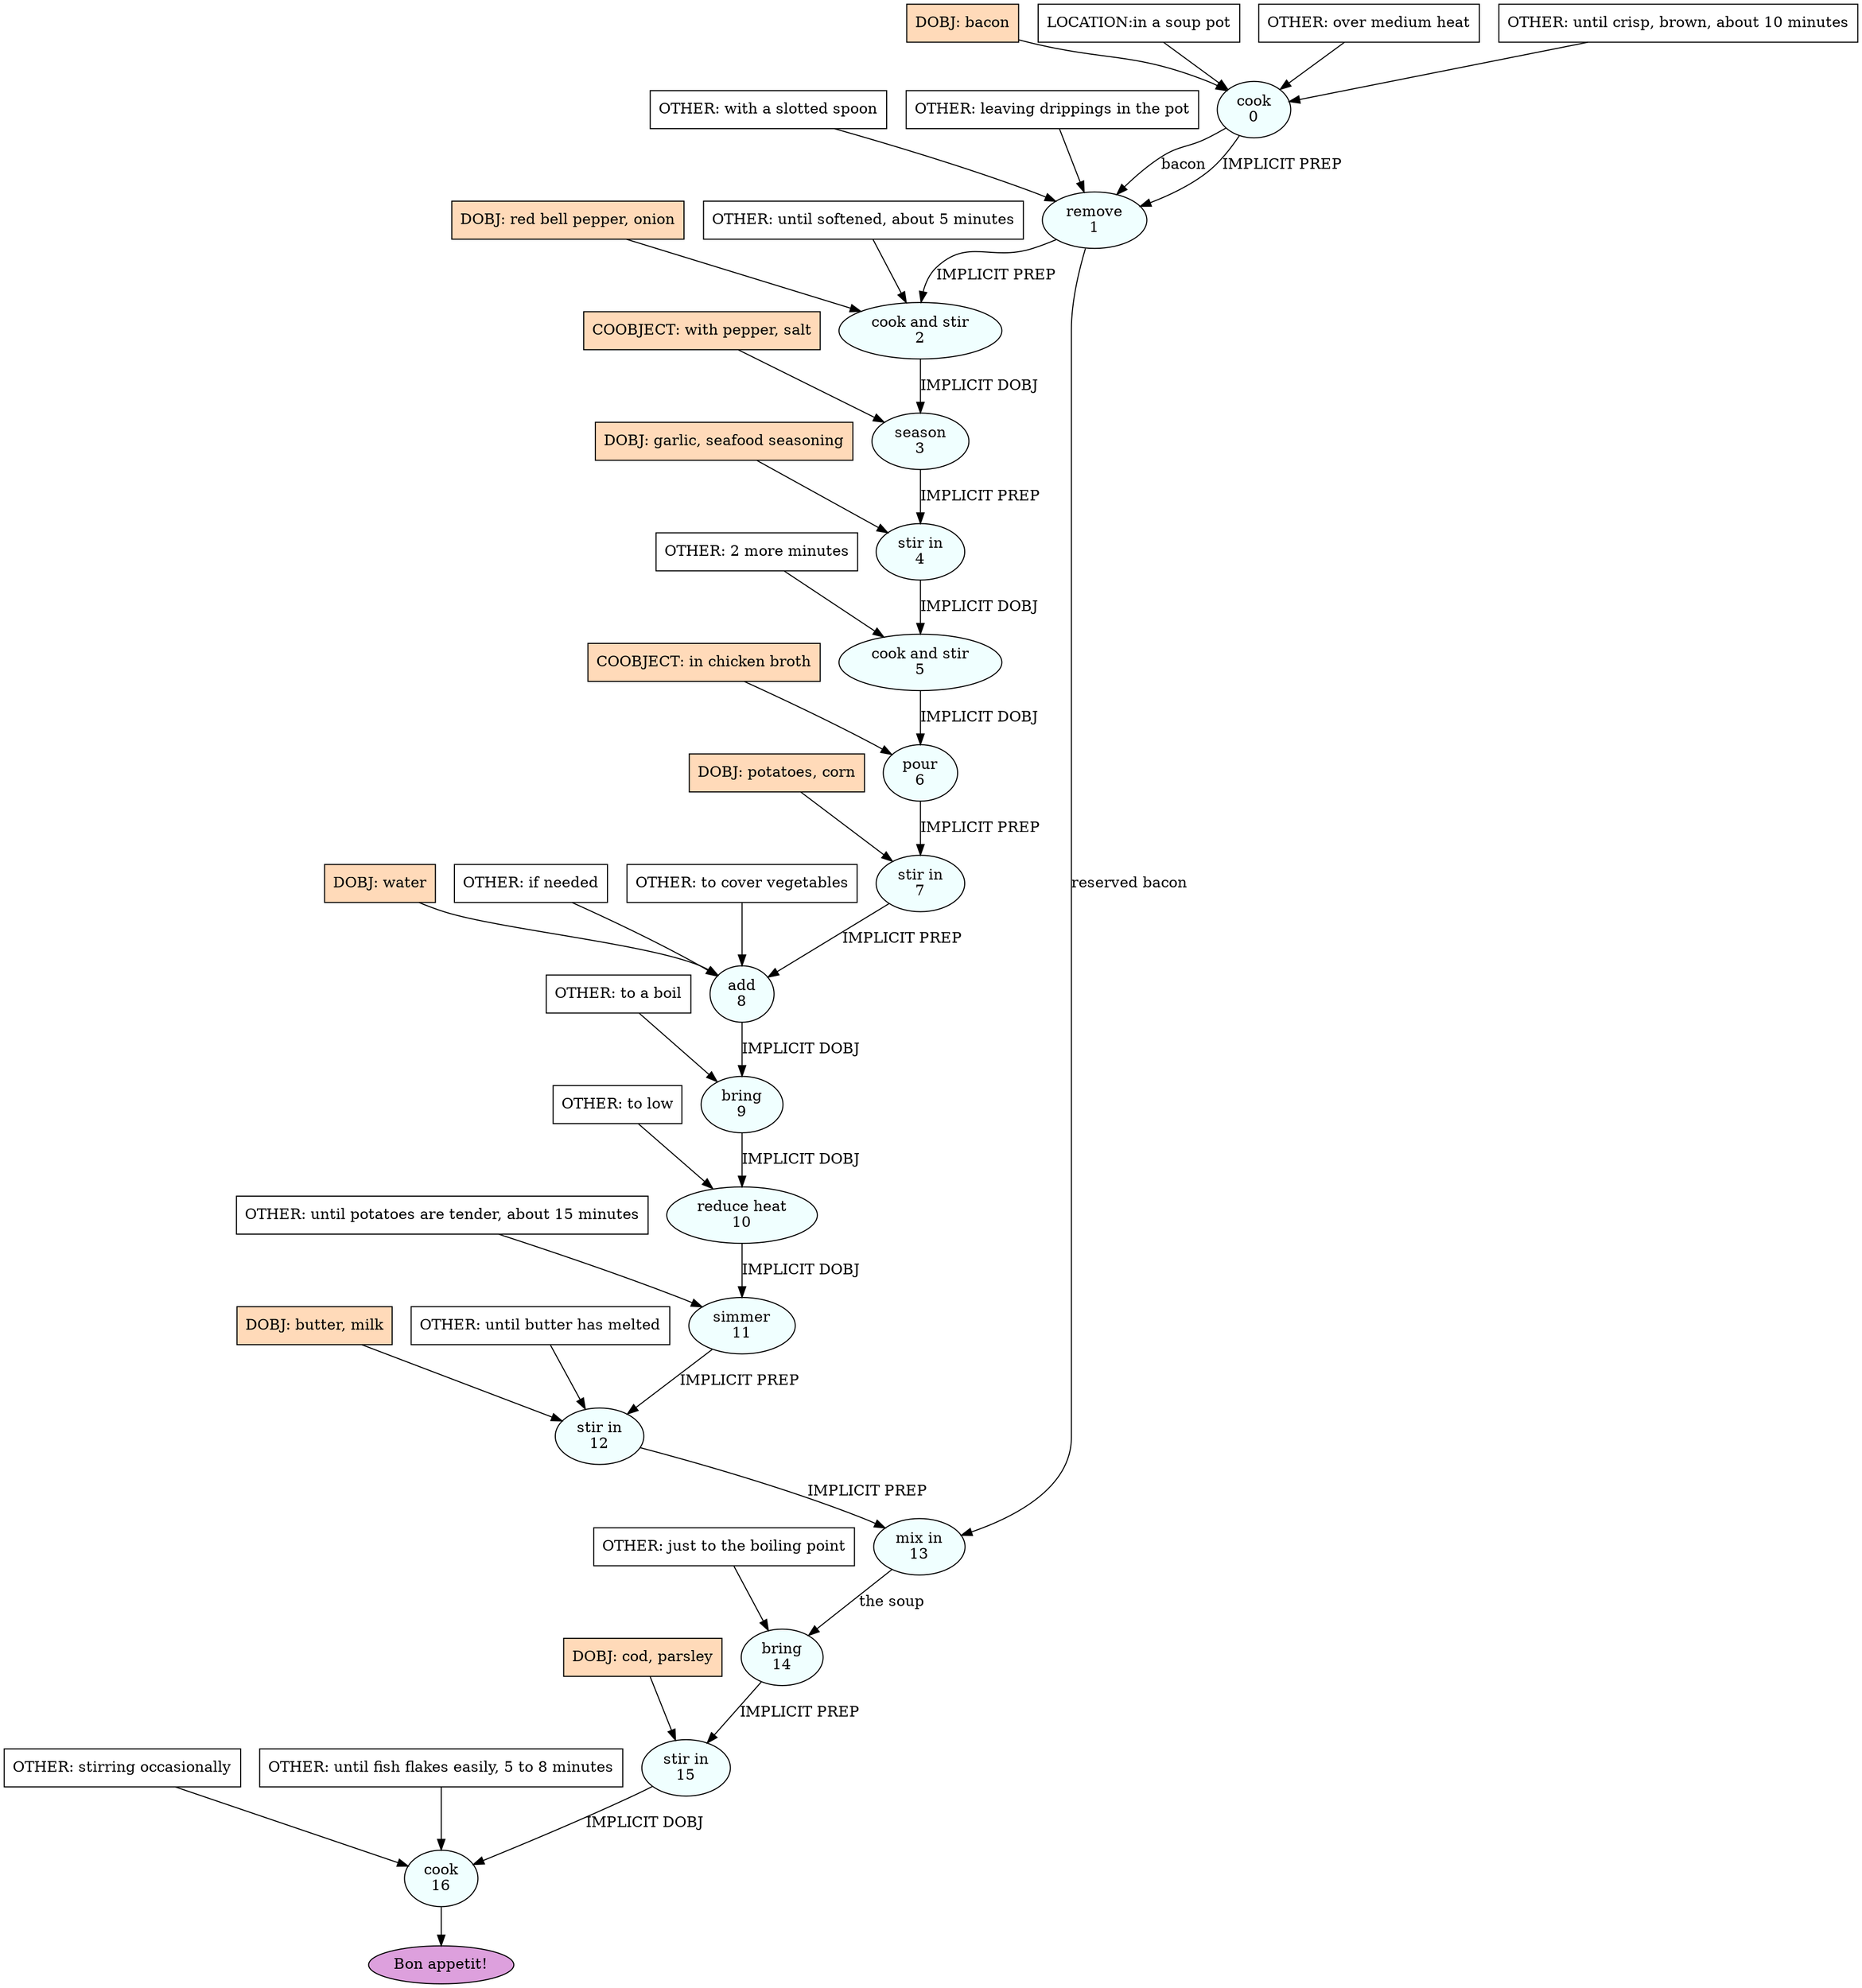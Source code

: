 digraph recipe {
E0[label="cook
0", shape=oval, style=filled, fillcolor=azure]
E1[label="remove
1", shape=oval, style=filled, fillcolor=azure]
E2[label="cook and stir
2", shape=oval, style=filled, fillcolor=azure]
E3[label="season
3", shape=oval, style=filled, fillcolor=azure]
E4[label="stir in
4", shape=oval, style=filled, fillcolor=azure]
E5[label="cook and stir
5", shape=oval, style=filled, fillcolor=azure]
E6[label="pour
6", shape=oval, style=filled, fillcolor=azure]
E7[label="stir in
7", shape=oval, style=filled, fillcolor=azure]
E8[label="add
8", shape=oval, style=filled, fillcolor=azure]
E9[label="bring
9", shape=oval, style=filled, fillcolor=azure]
E10[label="reduce heat
10", shape=oval, style=filled, fillcolor=azure]
E11[label="simmer
11", shape=oval, style=filled, fillcolor=azure]
E12[label="stir in
12", shape=oval, style=filled, fillcolor=azure]
E13[label="mix in
13", shape=oval, style=filled, fillcolor=azure]
E14[label="bring
14", shape=oval, style=filled, fillcolor=azure]
E15[label="stir in
15", shape=oval, style=filled, fillcolor=azure]
E16[label="cook
16", shape=oval, style=filled, fillcolor=azure]
D0[label="DOBJ: bacon", shape=box, style=filled, fillcolor=peachpuff]
D0 -> E0
P0_0[label="LOCATION:in a soup pot", shape=box, style=filled, fillcolor=white]
P0_0 -> E0
O0_0[label="OTHER: over medium heat", shape=box, style=filled, fillcolor=white]
O0_0 -> E0
O0_1[label="OTHER: until crisp, brown, about 10 minutes", shape=box, style=filled, fillcolor=white]
O0_1 -> E0
E0 -> E1 [label="bacon"]
E0 -> E1 [label="IMPLICIT PREP"]
O1_0_0[label="OTHER: with a slotted spoon", shape=box, style=filled, fillcolor=white]
O1_0_0 -> E1
O1_1_0[label="OTHER: leaving drippings in the pot", shape=box, style=filled, fillcolor=white]
O1_1_0 -> E1
D2_ing[label="DOBJ: red bell pepper, onion", shape=box, style=filled, fillcolor=peachpuff]
D2_ing -> E2
E1 -> E2 [label="IMPLICIT PREP"]
O2_0_0[label="OTHER: until softened, about 5 minutes", shape=box, style=filled, fillcolor=white]
O2_0_0 -> E2
E2 -> E3 [label="IMPLICIT DOBJ"]
P3_0_ing[label="COOBJECT: with pepper, salt", shape=box, style=filled, fillcolor=peachpuff]
P3_0_ing -> E3
D4_ing[label="DOBJ: garlic, seafood seasoning", shape=box, style=filled, fillcolor=peachpuff]
D4_ing -> E4
E3 -> E4 [label="IMPLICIT PREP"]
E4 -> E5 [label="IMPLICIT DOBJ"]
O5_0_0[label="OTHER: 2 more minutes", shape=box, style=filled, fillcolor=white]
O5_0_0 -> E5
E5 -> E6 [label="IMPLICIT DOBJ"]
P6_0_ing[label="COOBJECT: in chicken broth", shape=box, style=filled, fillcolor=peachpuff]
P6_0_ing -> E6
D7_ing[label="DOBJ: potatoes, corn", shape=box, style=filled, fillcolor=peachpuff]
D7_ing -> E7
E6 -> E7 [label="IMPLICIT PREP"]
D8_ing[label="DOBJ: water", shape=box, style=filled, fillcolor=peachpuff]
D8_ing -> E8
E7 -> E8 [label="IMPLICIT PREP"]
O8_0_0[label="OTHER: if needed", shape=box, style=filled, fillcolor=white]
O8_0_0 -> E8
O8_1_0[label="OTHER: to cover vegetables", shape=box, style=filled, fillcolor=white]
O8_1_0 -> E8
E8 -> E9 [label="IMPLICIT DOBJ"]
O9_0_0[label="OTHER: to a boil", shape=box, style=filled, fillcolor=white]
O9_0_0 -> E9
E9 -> E10 [label="IMPLICIT DOBJ"]
O10_0_0[label="OTHER: to low", shape=box, style=filled, fillcolor=white]
O10_0_0 -> E10
E10 -> E11 [label="IMPLICIT DOBJ"]
O11_0_0[label="OTHER: until potatoes are tender, about 15 minutes", shape=box, style=filled, fillcolor=white]
O11_0_0 -> E11
D12_ing[label="DOBJ: butter, milk", shape=box, style=filled, fillcolor=peachpuff]
D12_ing -> E12
E11 -> E12 [label="IMPLICIT PREP"]
O12_0_0[label="OTHER: until butter has melted", shape=box, style=filled, fillcolor=white]
O12_0_0 -> E12
E1 -> E13 [label="reserved bacon"]
E12 -> E13 [label="IMPLICIT PREP"]
E13 -> E14 [label="the soup"]
O14_0_0[label="OTHER: just to the boiling point", shape=box, style=filled, fillcolor=white]
O14_0_0 -> E14
D15_ing[label="DOBJ: cod, parsley", shape=box, style=filled, fillcolor=peachpuff]
D15_ing -> E15
E14 -> E15 [label="IMPLICIT PREP"]
E15 -> E16 [label="IMPLICIT DOBJ"]
O16_0_0[label="OTHER: stirring occasionally", shape=box, style=filled, fillcolor=white]
O16_0_0 -> E16
O16_1_0[label="OTHER: until fish flakes easily, 5 to 8 minutes", shape=box, style=filled, fillcolor=white]
O16_1_0 -> E16
EOR[label="Bon appetit!", shape=oval, style=filled, fillcolor=plum]
E16 -> EOR
}
